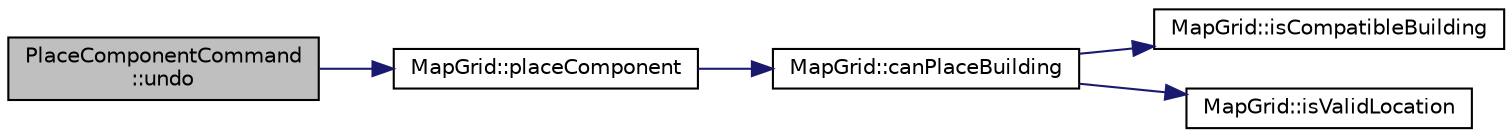 digraph "PlaceComponentCommand::undo"
{
 // LATEX_PDF_SIZE
  edge [fontname="Helvetica",fontsize="10",labelfontname="Helvetica",labelfontsize="10"];
  node [fontname="Helvetica",fontsize="10",shape=record];
  rankdir="LR";
  Node1 [label="PlaceComponentCommand\l::undo",height=0.2,width=0.4,color="black", fillcolor="grey75", style="filled", fontcolor="black",tooltip="Undoes the command, restoring the previous component at the location."];
  Node1 -> Node2 [color="midnightblue",fontsize="10",style="solid"];
  Node2 [label="MapGrid::placeComponent",height=0.2,width=0.4,color="black", fillcolor="white", style="filled",URL="$classMapGrid.html#a43d1675c176dca9e37f6e1027f15c98a",tooltip=" "];
  Node2 -> Node3 [color="midnightblue",fontsize="10",style="solid"];
  Node3 [label="MapGrid::canPlaceBuilding",height=0.2,width=0.4,color="black", fillcolor="white", style="filled",URL="$classMapGrid.html#a1eea5ceaf006f0fa065dc80a2dc798e8",tooltip=" "];
  Node3 -> Node4 [color="midnightblue",fontsize="10",style="solid"];
  Node4 [label="MapGrid::isCompatibleBuilding",height=0.2,width=0.4,color="black", fillcolor="white", style="filled",URL="$classMapGrid.html#a1fe468151da5ff82969b8aa4e90f2760",tooltip=" "];
  Node3 -> Node5 [color="midnightblue",fontsize="10",style="solid"];
  Node5 [label="MapGrid::isValidLocation",height=0.2,width=0.4,color="black", fillcolor="white", style="filled",URL="$classMapGrid.html#a609c06dd38f67e93a766d5bb8b9cb197",tooltip=" "];
}
